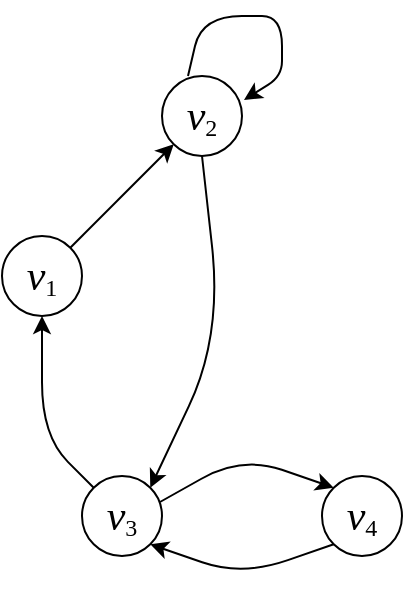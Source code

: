 <mxfile version="12.6.5" type="device"><diagram id="jUEuAp1KeQsKRW2wROzh" name="Page-1"><mxGraphModel dx="1092" dy="816" grid="1" gridSize="10" guides="1" tooltips="1" connect="1" arrows="1" fold="1" page="1" pageScale="1" pageWidth="850" pageHeight="1100" math="0" shadow="0"><root><mxCell id="0"/><mxCell id="1" parent="0"/><mxCell id="AYNTqdu6jjk_XK5yJ0eJ-1" value="&lt;font face=&quot;cm&quot; size=&quot;1&quot;&gt;&lt;span style=&quot;font-style: italic ; font-size: 21px&quot;&gt;v&lt;/span&gt;&lt;sub&gt;&lt;font style=&quot;font-size: 12px&quot;&gt;1&lt;/font&gt;&lt;/sub&gt;&lt;/font&gt;" style="ellipse;whiteSpace=wrap;html=1;aspect=fixed;" parent="1" vertex="1"><mxGeometry x="40" y="360" width="40" height="40" as="geometry"/></mxCell><mxCell id="AYNTqdu6jjk_XK5yJ0eJ-2" value="&lt;font face=&quot;cm&quot; size=&quot;1&quot;&gt;&lt;span style=&quot;font-style: italic ; font-size: 21px&quot;&gt;v&lt;/span&gt;&lt;sub&gt;&lt;font style=&quot;font-size: 12px&quot;&gt;2&lt;/font&gt;&lt;/sub&gt;&lt;/font&gt;" style="ellipse;whiteSpace=wrap;html=1;aspect=fixed;" parent="1" vertex="1"><mxGeometry x="120" y="280" width="40" height="40" as="geometry"/></mxCell><mxCell id="AYNTqdu6jjk_XK5yJ0eJ-3" value="&lt;font face=&quot;cm&quot; size=&quot;1&quot;&gt;&lt;span style=&quot;font-style: italic ; font-size: 21px&quot;&gt;v&lt;/span&gt;&lt;sub&gt;&lt;font style=&quot;font-size: 12px&quot;&gt;3&lt;/font&gt;&lt;/sub&gt;&lt;/font&gt;" style="ellipse;whiteSpace=wrap;html=1;aspect=fixed;" parent="1" vertex="1"><mxGeometry x="80" y="480" width="40" height="40" as="geometry"/></mxCell><mxCell id="AYNTqdu6jjk_XK5yJ0eJ-5" value="&lt;font face=&quot;cm&quot; size=&quot;1&quot;&gt;&lt;span style=&quot;font-style: italic ; font-size: 21px&quot;&gt;v&lt;/span&gt;&lt;sub&gt;&lt;font style=&quot;font-size: 12px&quot;&gt;4&lt;/font&gt;&lt;/sub&gt;&lt;/font&gt;" style="ellipse;whiteSpace=wrap;html=1;aspect=fixed;" parent="1" vertex="1"><mxGeometry x="200" y="480" width="40" height="40" as="geometry"/></mxCell><mxCell id="MStL0DiBaNcVkDrptt6i-1" value="" style="endArrow=classic;html=1;exitX=1;exitY=0;exitDx=0;exitDy=0;" parent="1" source="AYNTqdu6jjk_XK5yJ0eJ-1" target="AYNTqdu6jjk_XK5yJ0eJ-2" edge="1"><mxGeometry width="50" height="50" relative="1" as="geometry"><mxPoint x="40" y="590" as="sourcePoint"/><mxPoint x="90" y="540" as="targetPoint"/></mxGeometry></mxCell><mxCell id="MStL0DiBaNcVkDrptt6i-2" value="" style="endArrow=classic;html=1;exitX=0.5;exitY=1;exitDx=0;exitDy=0;entryX=1;entryY=0;entryDx=0;entryDy=0;snapToPoint=1;arcSize=100;" parent="1" source="AYNTqdu6jjk_XK5yJ0eJ-2" target="AYNTqdu6jjk_XK5yJ0eJ-3" edge="1"><mxGeometry width="50" height="50" relative="1" as="geometry"><mxPoint x="40" y="590" as="sourcePoint"/><mxPoint x="90" y="540" as="targetPoint"/><Array as="points"><mxPoint x="150" y="410"/></Array></mxGeometry></mxCell><mxCell id="MStL0DiBaNcVkDrptt6i-3" value="" style="endArrow=classic;html=1;exitX=0;exitY=0;exitDx=0;exitDy=0;snapToPoint=1;arcSize=100;entryX=0.5;entryY=1;entryDx=0;entryDy=0;" parent="1" source="AYNTqdu6jjk_XK5yJ0eJ-3" target="AYNTqdu6jjk_XK5yJ0eJ-1" edge="1"><mxGeometry width="50" height="50" relative="1" as="geometry"><mxPoint x="55.86" y="467" as="sourcePoint"/><mxPoint x="50" y="420" as="targetPoint"/><Array as="points"><mxPoint x="60" y="460"/></Array></mxGeometry></mxCell><mxCell id="MStL0DiBaNcVkDrptt6i-5" value="" style="endArrow=classic;html=1;exitX=0;exitY=1;exitDx=0;exitDy=0;snapToPoint=1;arcSize=100;entryX=1;entryY=1;entryDx=0;entryDy=0;" parent="1" source="AYNTqdu6jjk_XK5yJ0eJ-5" target="AYNTqdu6jjk_XK5yJ0eJ-3" edge="1"><mxGeometry width="50" height="50" relative="1" as="geometry"><mxPoint x="175.858" y="625.858" as="sourcePoint"/><mxPoint x="150" y="540" as="targetPoint"/><Array as="points"><mxPoint x="160" y="530"/></Array></mxGeometry></mxCell><mxCell id="MStL0DiBaNcVkDrptt6i-6" value="" style="endArrow=classic;html=1;snapToPoint=1;arcSize=100;entryX=0;entryY=0;entryDx=0;entryDy=0;exitX=0.975;exitY=0.325;exitDx=0;exitDy=0;exitPerimeter=0;" parent="1" source="AYNTqdu6jjk_XK5yJ0eJ-3" target="AYNTqdu6jjk_XK5yJ0eJ-5" edge="1"><mxGeometry width="50" height="50" relative="1" as="geometry"><mxPoint x="114" y="490" as="sourcePoint"/><mxPoint x="361.718" y="444.142" as="targetPoint"/><Array as="points"><mxPoint x="160" y="470"/></Array></mxGeometry></mxCell><mxCell id="Aq6C7FMnazsxw-5RGSR3-1" value="" style="endArrow=classic;html=1;exitX=0.325;exitY=0;exitDx=0;exitDy=0;exitPerimeter=0;entryX=1.025;entryY=0.3;entryDx=0;entryDy=0;entryPerimeter=0;arcSize=200;snapToPoint=1;" edge="1" parent="1" source="AYNTqdu6jjk_XK5yJ0eJ-2" target="AYNTqdu6jjk_XK5yJ0eJ-2"><mxGeometry width="50" height="50" relative="1" as="geometry"><mxPoint x="140" y="270" as="sourcePoint"/><mxPoint x="190" y="220" as="targetPoint"/><Array as="points"><mxPoint x="140" y="250"/><mxPoint x="180" y="250"/><mxPoint x="180" y="280"/></Array></mxGeometry></mxCell></root></mxGraphModel></diagram></mxfile>